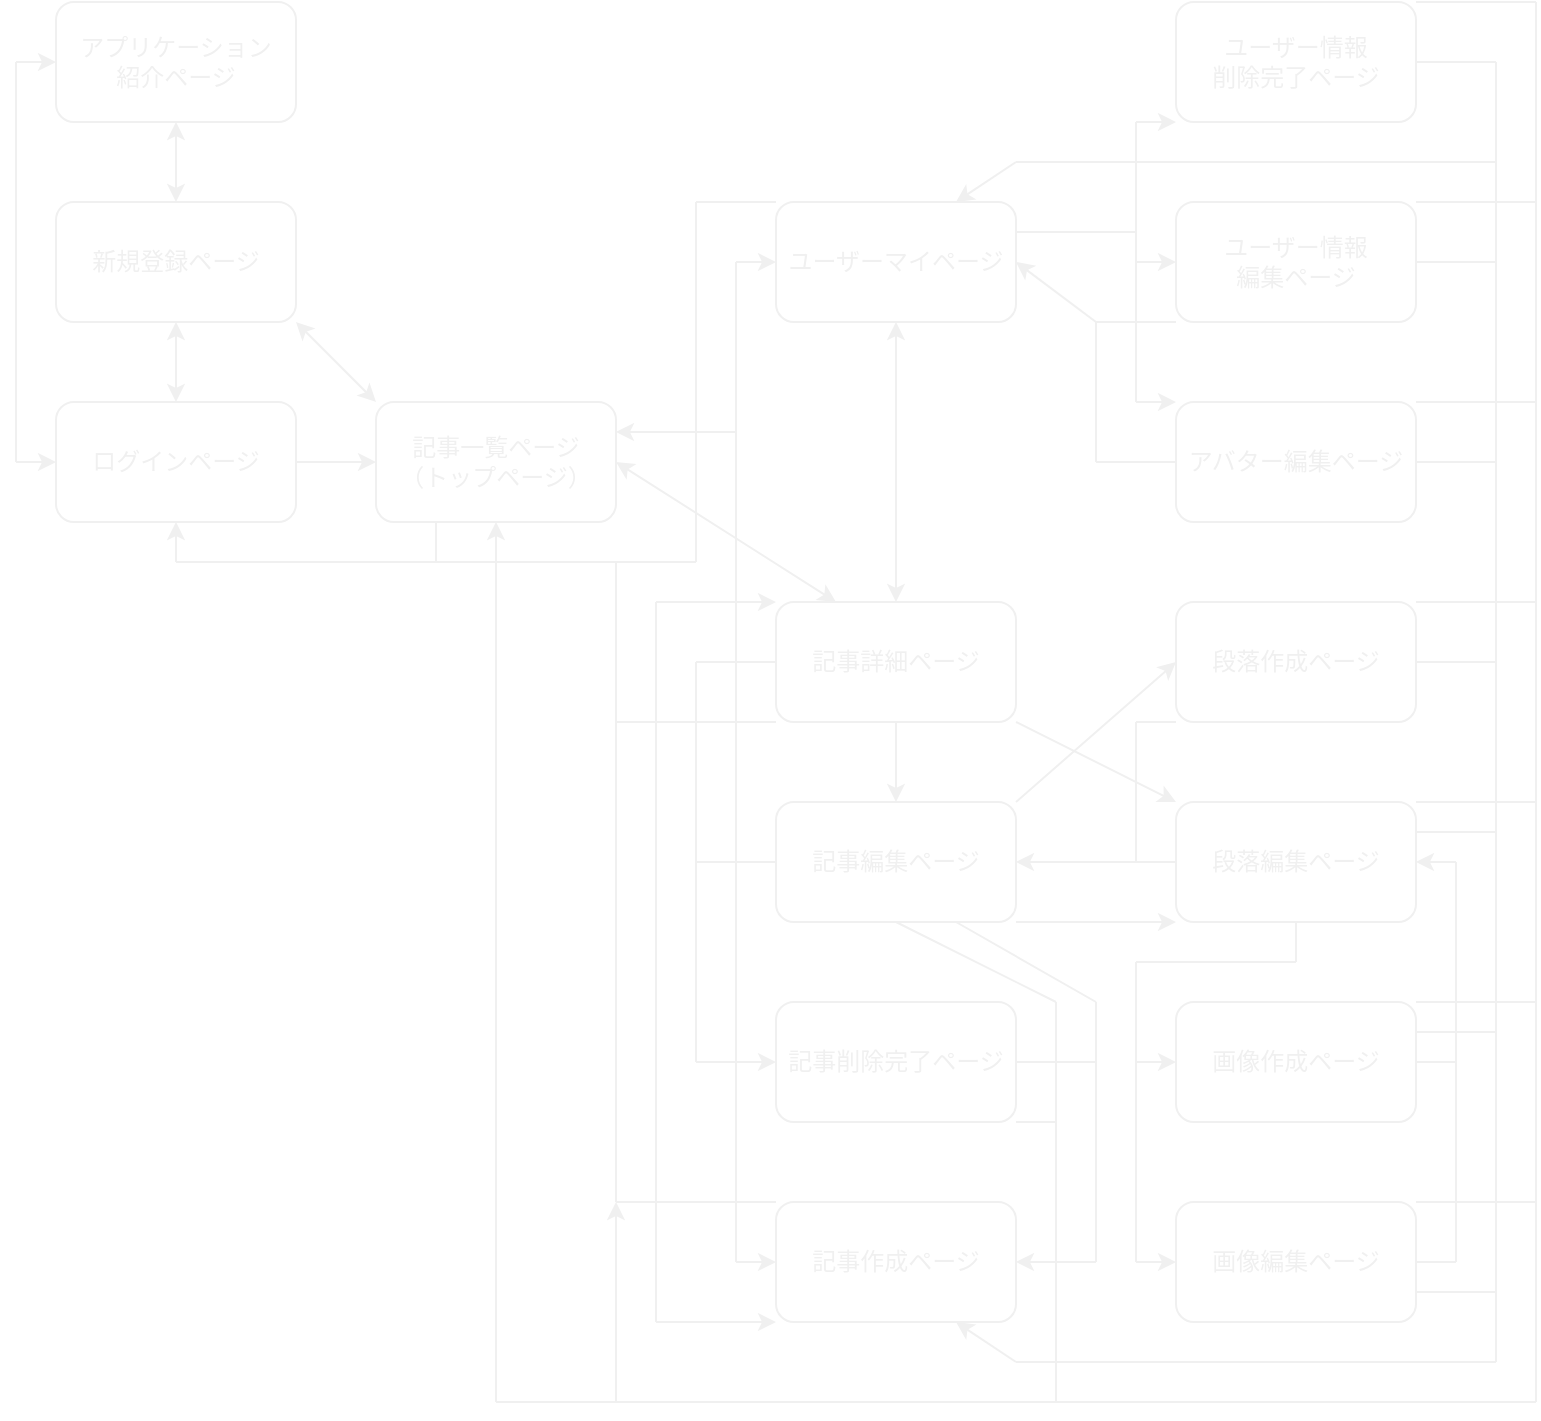 <mxfile>
    <diagram id="jWzT5kIlaQoX1pOMeJen" name="ページ1">
        <mxGraphModel dx="1187" dy="779" grid="1" gridSize="10" guides="1" tooltips="1" connect="1" arrows="1" fold="1" page="1" pageScale="1" pageWidth="827" pageHeight="1169" math="0" shadow="0">
            <root>
                <mxCell id="0"/>
                <mxCell id="1" parent="0"/>
                <mxCell id="112" style="edgeStyle=none;html=1;exitX=0.5;exitY=1;exitDx=0;exitDy=0;entryX=0.5;entryY=0;entryDx=0;entryDy=0;fontColor=#F0F0F0;startArrow=classic;startFill=1;fillColor=none;strokeColor=#F0F0F0;labelBackgroundColor=none;" parent="1" source="9" target="15" edge="1">
                    <mxGeometry relative="1" as="geometry"/>
                </mxCell>
                <mxCell id="144" style="edgeStyle=none;html=1;exitX=0;exitY=0.5;exitDx=0;exitDy=0;fontColor=#F0F0F0;startArrow=classic;startFill=1;endArrow=none;endFill=0;fillColor=none;strokeColor=#F0F0F0;labelBackgroundColor=none;" parent="1" source="9" edge="1">
                    <mxGeometry relative="1" as="geometry">
                        <mxPoint x="20" y="50" as="targetPoint"/>
                    </mxGeometry>
                </mxCell>
                <mxCell id="9" value="アプリケーション&lt;br&gt;紹介ページ" style="rounded=1;whiteSpace=wrap;html=1;labelBackgroundColor=none;fillColor=none;strokeColor=#F0F0F0;fontColor=#F0F0F0;" parent="1" vertex="1">
                    <mxGeometry x="40" y="20" width="120" height="60" as="geometry"/>
                </mxCell>
                <mxCell id="145" style="edgeStyle=none;html=1;exitX=1;exitY=0.5;exitDx=0;exitDy=0;entryX=0;entryY=0.5;entryDx=0;entryDy=0;fontColor=#F0F0F0;startArrow=none;startFill=0;endArrow=classic;endFill=1;fillColor=none;strokeColor=#F0F0F0;labelBackgroundColor=none;" parent="1" source="12" target="18" edge="1">
                    <mxGeometry relative="1" as="geometry"/>
                </mxCell>
                <mxCell id="240" style="edgeStyle=none;html=1;exitX=0.5;exitY=1;exitDx=0;exitDy=0;fontColor=#F0F0F0;startArrow=classic;startFill=1;endArrow=none;endFill=0;fillColor=none;strokeColor=#F0F0F0;labelBackgroundColor=none;" parent="1" source="12" edge="1">
                    <mxGeometry relative="1" as="geometry">
                        <mxPoint x="100" y="300" as="targetPoint"/>
                    </mxGeometry>
                </mxCell>
                <mxCell id="245" style="edgeStyle=none;html=1;exitX=0;exitY=0.5;exitDx=0;exitDy=0;fontColor=#F0F0F0;startArrow=classic;startFill=1;endArrow=none;endFill=0;fillColor=none;strokeColor=#F0F0F0;labelBackgroundColor=none;" parent="1" source="12" edge="1">
                    <mxGeometry relative="1" as="geometry">
                        <mxPoint x="20" y="250" as="targetPoint"/>
                    </mxGeometry>
                </mxCell>
                <mxCell id="12" value="ログインページ" style="rounded=1;whiteSpace=wrap;html=1;labelBackgroundColor=none;fillColor=none;strokeColor=#F0F0F0;fontColor=#F0F0F0;" parent="1" vertex="1">
                    <mxGeometry x="40" y="220" width="120" height="60" as="geometry"/>
                </mxCell>
                <mxCell id="113" style="edgeStyle=none;html=1;exitX=0.5;exitY=1;exitDx=0;exitDy=0;entryX=0.5;entryY=0;entryDx=0;entryDy=0;fontColor=#F0F0F0;startArrow=classic;startFill=1;fillColor=none;strokeColor=#F0F0F0;labelBackgroundColor=none;" parent="1" source="15" target="12" edge="1">
                    <mxGeometry relative="1" as="geometry"/>
                </mxCell>
                <mxCell id="146" style="edgeStyle=none;html=1;exitX=1;exitY=1;exitDx=0;exitDy=0;entryX=0;entryY=0;entryDx=0;entryDy=0;fontColor=#F0F0F0;startArrow=classic;startFill=1;endArrow=classic;endFill=1;fillColor=none;strokeColor=#F0F0F0;labelBackgroundColor=none;" parent="1" source="15" target="18" edge="1">
                    <mxGeometry relative="1" as="geometry"/>
                </mxCell>
                <mxCell id="15" value="新規登録ページ" style="rounded=1;whiteSpace=wrap;html=1;labelBackgroundColor=none;fillColor=none;strokeColor=#F0F0F0;fontColor=#F0F0F0;" parent="1" vertex="1">
                    <mxGeometry x="40" y="120" width="120" height="60" as="geometry"/>
                </mxCell>
                <mxCell id="152" style="edgeStyle=none;html=1;exitX=1;exitY=0.25;exitDx=0;exitDy=0;fontColor=#F0F0F0;startArrow=classic;startFill=1;endArrow=none;endFill=0;fillColor=none;strokeColor=#F0F0F0;labelBackgroundColor=none;" parent="1" source="18" edge="1">
                    <mxGeometry relative="1" as="geometry">
                        <mxPoint x="380" y="235" as="targetPoint"/>
                    </mxGeometry>
                </mxCell>
                <mxCell id="242" style="edgeStyle=none;html=1;exitX=0.25;exitY=1;exitDx=0;exitDy=0;fontColor=#F0F0F0;startArrow=none;startFill=0;endArrow=none;endFill=0;fillColor=none;strokeColor=#F0F0F0;labelBackgroundColor=none;" parent="1" source="18" edge="1">
                    <mxGeometry relative="1" as="geometry">
                        <mxPoint x="230" y="300" as="targetPoint"/>
                    </mxGeometry>
                </mxCell>
                <mxCell id="18" value="記事一覧ページ&lt;br&gt;（トップページ）" style="rounded=1;whiteSpace=wrap;html=1;labelBackgroundColor=none;fillColor=none;strokeColor=#F0F0F0;fontColor=#F0F0F0;" parent="1" vertex="1">
                    <mxGeometry x="200" y="220" width="120" height="60" as="geometry"/>
                </mxCell>
                <mxCell id="156" style="edgeStyle=none;html=1;exitX=0;exitY=0.5;exitDx=0;exitDy=0;fontColor=#F0F0F0;startArrow=classic;startFill=1;endArrow=none;endFill=0;fillColor=none;strokeColor=#F0F0F0;labelBackgroundColor=none;" parent="1" source="26" edge="1">
                    <mxGeometry relative="1" as="geometry">
                        <mxPoint x="380" y="150" as="targetPoint"/>
                    </mxGeometry>
                </mxCell>
                <mxCell id="165" style="edgeStyle=none;html=1;exitX=1;exitY=0.25;exitDx=0;exitDy=0;fontColor=#F0F0F0;startArrow=none;startFill=0;endArrow=none;endFill=0;fillColor=none;strokeColor=#F0F0F0;labelBackgroundColor=none;" parent="1" source="26" edge="1">
                    <mxGeometry relative="1" as="geometry">
                        <mxPoint x="580" y="135" as="targetPoint"/>
                    </mxGeometry>
                </mxCell>
                <mxCell id="169" style="edgeStyle=none;html=1;exitX=1;exitY=0.5;exitDx=0;exitDy=0;fontColor=#F0F0F0;startArrow=classic;startFill=1;endArrow=none;endFill=0;fillColor=none;strokeColor=#F0F0F0;labelBackgroundColor=none;" parent="1" source="26" edge="1">
                    <mxGeometry relative="1" as="geometry">
                        <mxPoint x="560" y="180" as="targetPoint"/>
                    </mxGeometry>
                </mxCell>
                <mxCell id="201" style="edgeStyle=none;html=1;exitX=0.5;exitY=1;exitDx=0;exitDy=0;entryX=0.5;entryY=0;entryDx=0;entryDy=0;fontColor=#F0F0F0;startArrow=classic;startFill=1;endArrow=classic;endFill=1;fillColor=none;strokeColor=#F0F0F0;labelBackgroundColor=none;" parent="1" source="26" target="33" edge="1">
                    <mxGeometry relative="1" as="geometry"/>
                </mxCell>
                <mxCell id="219" style="edgeStyle=none;html=1;exitX=0.75;exitY=0;exitDx=0;exitDy=0;fontColor=#F0F0F0;startArrow=classic;startFill=1;endArrow=none;endFill=0;fillColor=none;strokeColor=#F0F0F0;labelBackgroundColor=none;" parent="1" source="26" edge="1">
                    <mxGeometry relative="1" as="geometry">
                        <mxPoint x="520" y="100" as="targetPoint"/>
                    </mxGeometry>
                </mxCell>
                <mxCell id="239" style="edgeStyle=none;html=1;exitX=0;exitY=0;exitDx=0;exitDy=0;fontColor=#F0F0F0;startArrow=none;startFill=0;endArrow=none;endFill=0;fillColor=none;strokeColor=#F0F0F0;labelBackgroundColor=none;" parent="1" source="26" edge="1">
                    <mxGeometry relative="1" as="geometry">
                        <mxPoint x="360" y="120" as="targetPoint"/>
                    </mxGeometry>
                </mxCell>
                <mxCell id="26" value="ユーザーマイページ" style="rounded=1;whiteSpace=wrap;html=1;labelBackgroundColor=none;fillColor=none;strokeColor=#F0F0F0;fontColor=#F0F0F0;" parent="1" vertex="1">
                    <mxGeometry x="400" y="120" width="120" height="60" as="geometry"/>
                </mxCell>
                <mxCell id="134" style="edgeStyle=none;html=1;exitX=0.5;exitY=1;exitDx=0;exitDy=0;entryX=0.5;entryY=0;entryDx=0;entryDy=0;fontColor=#F0F0F0;startArrow=none;startFill=0;endArrow=classic;endFill=1;fillColor=none;strokeColor=#F0F0F0;labelBackgroundColor=none;" parent="1" source="33" target="49" edge="1">
                    <mxGeometry relative="1" as="geometry"/>
                </mxCell>
                <mxCell id="149" style="edgeStyle=none;html=1;exitX=0.25;exitY=0;exitDx=0;exitDy=0;fontColor=#F0F0F0;startArrow=classic;startFill=1;endArrow=classic;endFill=1;entryX=1;entryY=0.5;entryDx=0;entryDy=0;fillColor=none;strokeColor=#F0F0F0;labelBackgroundColor=none;" parent="1" source="33" target="18" edge="1">
                    <mxGeometry relative="1" as="geometry">
                        <mxPoint x="380" y="320" as="targetPoint"/>
                    </mxGeometry>
                </mxCell>
                <mxCell id="180" style="edgeStyle=none;html=1;exitX=0;exitY=0.5;exitDx=0;exitDy=0;fontColor=#F0F0F0;startArrow=none;startFill=0;endArrow=none;endFill=0;fillColor=none;strokeColor=#F0F0F0;labelBackgroundColor=none;" parent="1" source="33" edge="1">
                    <mxGeometry relative="1" as="geometry">
                        <mxPoint x="360" y="350" as="targetPoint"/>
                    </mxGeometry>
                </mxCell>
                <mxCell id="202" style="edgeStyle=none;html=1;exitX=0;exitY=0;exitDx=0;exitDy=0;fontColor=#F0F0F0;startArrow=classic;startFill=1;endArrow=none;endFill=0;fillColor=none;strokeColor=#F0F0F0;labelBackgroundColor=none;" parent="1" source="33" edge="1">
                    <mxGeometry relative="1" as="geometry">
                        <mxPoint x="340" y="320" as="targetPoint"/>
                    </mxGeometry>
                </mxCell>
                <mxCell id="204" style="edgeStyle=none;html=1;exitX=1;exitY=1;exitDx=0;exitDy=0;entryX=0;entryY=0;entryDx=0;entryDy=0;fontColor=#F0F0F0;startArrow=none;startFill=0;endArrow=classic;endFill=1;fillColor=none;strokeColor=#F0F0F0;labelBackgroundColor=none;" parent="1" source="33" target="77" edge="1">
                    <mxGeometry relative="1" as="geometry"/>
                </mxCell>
                <mxCell id="236" style="edgeStyle=none;html=1;exitX=0;exitY=1;exitDx=0;exitDy=0;fontColor=#F0F0F0;startArrow=none;startFill=0;endArrow=none;endFill=0;fillColor=none;strokeColor=#F0F0F0;labelBackgroundColor=none;" parent="1" source="33" edge="1">
                    <mxGeometry relative="1" as="geometry">
                        <mxPoint x="320" y="380" as="targetPoint"/>
                    </mxGeometry>
                </mxCell>
                <mxCell id="33" value="記事詳細ページ" style="rounded=1;whiteSpace=wrap;html=1;labelBackgroundColor=none;fillColor=none;strokeColor=#F0F0F0;fontColor=#F0F0F0;" parent="1" vertex="1">
                    <mxGeometry x="400" y="320" width="120" height="60" as="geometry"/>
                </mxCell>
                <mxCell id="185" style="edgeStyle=none;html=1;exitX=0;exitY=0.5;exitDx=0;exitDy=0;fontColor=#F0F0F0;startArrow=classic;startFill=1;endArrow=none;endFill=0;fillColor=none;strokeColor=#F0F0F0;labelBackgroundColor=none;" parent="1" source="38" edge="1">
                    <mxGeometry relative="1" as="geometry">
                        <mxPoint x="360" y="550" as="targetPoint"/>
                    </mxGeometry>
                </mxCell>
                <mxCell id="215" style="edgeStyle=none;html=1;exitX=1;exitY=0.5;exitDx=0;exitDy=0;fontColor=#F0F0F0;startArrow=none;startFill=0;endArrow=none;endFill=0;fillColor=none;strokeColor=#F0F0F0;labelBackgroundColor=none;" parent="1" source="38" edge="1">
                    <mxGeometry relative="1" as="geometry">
                        <mxPoint x="560" y="550" as="targetPoint"/>
                    </mxGeometry>
                </mxCell>
                <mxCell id="231" style="edgeStyle=none;html=1;exitX=1;exitY=1;exitDx=0;exitDy=0;fontColor=#F0F0F0;startArrow=none;startFill=0;endArrow=none;endFill=0;fillColor=none;strokeColor=#F0F0F0;labelBackgroundColor=none;" parent="1" source="38" edge="1">
                    <mxGeometry relative="1" as="geometry">
                        <mxPoint x="540" y="580" as="targetPoint"/>
                    </mxGeometry>
                </mxCell>
                <mxCell id="38" value="記事削除完了ページ" style="rounded=1;whiteSpace=wrap;html=1;labelBackgroundColor=none;fillColor=none;strokeColor=#F0F0F0;fontColor=#F0F0F0;" parent="1" vertex="1">
                    <mxGeometry x="400" y="520" width="120" height="60" as="geometry"/>
                </mxCell>
                <mxCell id="157" style="edgeStyle=none;html=1;exitX=0;exitY=0.5;exitDx=0;exitDy=0;fontColor=#F0F0F0;startArrow=classic;startFill=1;endArrow=none;endFill=0;fillColor=none;strokeColor=#F0F0F0;labelBackgroundColor=none;" parent="1" source="43" edge="1">
                    <mxGeometry relative="1" as="geometry">
                        <mxPoint x="380" y="650" as="targetPoint"/>
                    </mxGeometry>
                </mxCell>
                <mxCell id="198" style="edgeStyle=none;html=1;exitX=0;exitY=1;exitDx=0;exitDy=0;fontColor=#F0F0F0;startArrow=classic;startFill=1;endArrow=none;endFill=0;fillColor=none;strokeColor=#F0F0F0;labelBackgroundColor=none;" parent="1" source="43" edge="1">
                    <mxGeometry relative="1" as="geometry">
                        <mxPoint x="340" y="680" as="targetPoint"/>
                    </mxGeometry>
                </mxCell>
                <mxCell id="217" style="edgeStyle=none;html=1;exitX=0.75;exitY=1;exitDx=0;exitDy=0;fontColor=#F0F0F0;startArrow=classic;startFill=1;endArrow=none;endFill=0;fillColor=none;strokeColor=#F0F0F0;labelBackgroundColor=none;" parent="1" source="43" edge="1">
                    <mxGeometry relative="1" as="geometry">
                        <mxPoint x="520" y="700" as="targetPoint"/>
                    </mxGeometry>
                </mxCell>
                <mxCell id="234" style="edgeStyle=none;html=1;exitX=0;exitY=0;exitDx=0;exitDy=0;fontColor=#F0F0F0;startArrow=none;startFill=0;endArrow=none;endFill=0;fillColor=none;strokeColor=#F0F0F0;labelBackgroundColor=none;" parent="1" source="43" edge="1">
                    <mxGeometry relative="1" as="geometry">
                        <mxPoint x="320" y="620" as="targetPoint"/>
                    </mxGeometry>
                </mxCell>
                <mxCell id="246" style="edgeStyle=none;html=1;exitX=1;exitY=0.5;exitDx=0;exitDy=0;fontColor=#F0F0F0;startArrow=classic;startFill=1;endArrow=none;endFill=0;fillColor=none;strokeColor=#F0F0F0;labelBackgroundColor=none;" parent="1" source="43" edge="1">
                    <mxGeometry relative="1" as="geometry">
                        <mxPoint x="560" y="650" as="targetPoint"/>
                    </mxGeometry>
                </mxCell>
                <mxCell id="43" value="記事作成ページ" style="rounded=1;whiteSpace=wrap;html=1;labelBackgroundColor=none;fillColor=none;strokeColor=#F0F0F0;fontColor=#F0F0F0;" parent="1" vertex="1">
                    <mxGeometry x="400" y="620" width="120" height="60" as="geometry"/>
                </mxCell>
                <mxCell id="177" style="edgeStyle=none;html=1;exitX=1;exitY=0.5;exitDx=0;exitDy=0;fontColor=#F0F0F0;startArrow=classic;startFill=1;endArrow=none;endFill=0;fillColor=none;strokeColor=#F0F0F0;labelBackgroundColor=none;" parent="1" source="49" edge="1">
                    <mxGeometry relative="1" as="geometry">
                        <mxPoint x="580" y="450" as="targetPoint"/>
                    </mxGeometry>
                </mxCell>
                <mxCell id="178" style="edgeStyle=none;html=1;exitX=1;exitY=1;exitDx=0;exitDy=0;entryX=0;entryY=1;entryDx=0;entryDy=0;fontColor=#F0F0F0;startArrow=none;startFill=0;endArrow=classic;endFill=1;fillColor=none;strokeColor=#F0F0F0;labelBackgroundColor=none;" parent="1" source="49" target="77" edge="1">
                    <mxGeometry relative="1" as="geometry"/>
                </mxCell>
                <mxCell id="181" style="edgeStyle=none;html=1;exitX=0;exitY=0.5;exitDx=0;exitDy=0;fontColor=#F0F0F0;startArrow=none;startFill=0;endArrow=none;endFill=0;fillColor=none;strokeColor=#F0F0F0;labelBackgroundColor=none;" parent="1" source="49" edge="1">
                    <mxGeometry relative="1" as="geometry">
                        <mxPoint x="360" y="450" as="targetPoint"/>
                    </mxGeometry>
                </mxCell>
                <mxCell id="203" style="edgeStyle=none;html=1;exitX=1;exitY=0;exitDx=0;exitDy=0;entryX=0;entryY=0.5;entryDx=0;entryDy=0;fontColor=#F0F0F0;startArrow=none;startFill=0;endArrow=classic;endFill=1;fillColor=none;strokeColor=#F0F0F0;labelBackgroundColor=none;" parent="1" source="49" target="83" edge="1">
                    <mxGeometry relative="1" as="geometry"/>
                </mxCell>
                <mxCell id="214" style="edgeStyle=none;html=1;exitX=0.75;exitY=1;exitDx=0;exitDy=0;fontColor=#F0F0F0;startArrow=none;startFill=0;endArrow=none;endFill=0;fillColor=none;strokeColor=#F0F0F0;labelBackgroundColor=none;" parent="1" source="49" edge="1">
                    <mxGeometry relative="1" as="geometry">
                        <mxPoint x="560" y="520" as="targetPoint"/>
                    </mxGeometry>
                </mxCell>
                <mxCell id="230" style="edgeStyle=none;html=1;exitX=0.5;exitY=1;exitDx=0;exitDy=0;fontColor=#F0F0F0;startArrow=none;startFill=0;endArrow=none;endFill=0;fillColor=none;strokeColor=#F0F0F0;labelBackgroundColor=none;" parent="1" source="49" edge="1">
                    <mxGeometry relative="1" as="geometry">
                        <mxPoint x="540" y="520" as="targetPoint"/>
                    </mxGeometry>
                </mxCell>
                <mxCell id="49" value="記事編集ページ" style="rounded=1;whiteSpace=wrap;html=1;labelBackgroundColor=none;fillColor=none;strokeColor=#F0F0F0;fontColor=#F0F0F0;" parent="1" vertex="1">
                    <mxGeometry x="400" y="420" width="120" height="60" as="geometry"/>
                </mxCell>
                <mxCell id="159" style="edgeStyle=none;html=1;fontColor=#F0F0F0;startArrow=classic;startFill=1;endArrow=none;endFill=0;exitX=0;exitY=1;exitDx=0;exitDy=0;fillColor=none;strokeColor=#F0F0F0;labelBackgroundColor=none;" parent="1" source="58" edge="1">
                    <mxGeometry relative="1" as="geometry">
                        <mxPoint x="580" y="80" as="targetPoint"/>
                        <mxPoint x="600" y="110" as="sourcePoint"/>
                    </mxGeometry>
                </mxCell>
                <mxCell id="167" style="edgeStyle=none;html=1;exitX=0;exitY=1;exitDx=0;exitDy=0;fontColor=#F0F0F0;startArrow=none;startFill=0;endArrow=none;endFill=0;fillColor=none;strokeColor=#F0F0F0;labelBackgroundColor=none;" parent="1" source="53" edge="1">
                    <mxGeometry relative="1" as="geometry">
                        <mxPoint x="560" y="180" as="targetPoint"/>
                    </mxGeometry>
                </mxCell>
                <mxCell id="206" style="edgeStyle=none;html=1;exitX=1;exitY=0.5;exitDx=0;exitDy=0;fontColor=#F0F0F0;startArrow=none;startFill=0;endArrow=none;endFill=0;fillColor=none;strokeColor=#F0F0F0;labelBackgroundColor=none;" parent="1" source="53" edge="1">
                    <mxGeometry relative="1" as="geometry">
                        <mxPoint x="760" y="150" as="targetPoint"/>
                    </mxGeometry>
                </mxCell>
                <mxCell id="222" style="edgeStyle=none;html=1;exitX=1;exitY=0;exitDx=0;exitDy=0;fontColor=#F0F0F0;startArrow=none;startFill=0;endArrow=none;endFill=0;fillColor=none;strokeColor=#F0F0F0;labelBackgroundColor=none;" parent="1" source="53" edge="1">
                    <mxGeometry relative="1" as="geometry">
                        <mxPoint x="780" y="120" as="targetPoint"/>
                    </mxGeometry>
                </mxCell>
                <mxCell id="53" value="ユーザー情報&lt;br&gt;編集ページ" style="rounded=1;whiteSpace=wrap;html=1;labelBackgroundColor=none;fillColor=none;strokeColor=#F0F0F0;fontColor=#F0F0F0;" parent="1" vertex="1">
                    <mxGeometry x="600" y="120" width="120" height="60" as="geometry"/>
                </mxCell>
                <mxCell id="160" style="edgeStyle=none;html=1;fontColor=#F0F0F0;startArrow=classic;startFill=1;endArrow=none;endFill=0;exitX=0;exitY=0.5;exitDx=0;exitDy=0;fillColor=none;strokeColor=#F0F0F0;labelBackgroundColor=none;" parent="1" source="53" edge="1">
                    <mxGeometry relative="1" as="geometry">
                        <mxPoint x="600" y="200" as="sourcePoint"/>
                        <mxPoint x="580" y="150" as="targetPoint"/>
                    </mxGeometry>
                </mxCell>
                <mxCell id="205" style="edgeStyle=none;html=1;exitX=1;exitY=0.5;exitDx=0;exitDy=0;fontColor=#F0F0F0;startArrow=none;startFill=0;endArrow=none;endFill=0;fillColor=none;strokeColor=#F0F0F0;labelBackgroundColor=none;" parent="1" source="58" edge="1">
                    <mxGeometry relative="1" as="geometry">
                        <mxPoint x="760" y="50" as="targetPoint"/>
                    </mxGeometry>
                </mxCell>
                <mxCell id="221" style="edgeStyle=none;html=1;exitX=1;exitY=0;exitDx=0;exitDy=0;fontColor=#F0F0F0;startArrow=none;startFill=0;endArrow=none;endFill=0;fillColor=none;strokeColor=#F0F0F0;labelBackgroundColor=none;" parent="1" source="58" edge="1">
                    <mxGeometry relative="1" as="geometry">
                        <mxPoint x="780" y="20" as="targetPoint"/>
                    </mxGeometry>
                </mxCell>
                <mxCell id="58" value="ユーザー情報&lt;br&gt;削除完了ページ" style="rounded=1;whiteSpace=wrap;html=1;labelBackgroundColor=none;fillColor=none;strokeColor=#F0F0F0;fontColor=#F0F0F0;" parent="1" vertex="1">
                    <mxGeometry x="600" y="20" width="120" height="60" as="geometry"/>
                </mxCell>
                <mxCell id="161" style="edgeStyle=none;html=1;exitX=0;exitY=0;exitDx=0;exitDy=0;fontColor=#F0F0F0;startArrow=classic;startFill=1;endArrow=none;endFill=0;fillColor=none;strokeColor=#F0F0F0;labelBackgroundColor=none;" parent="1" source="59" edge="1">
                    <mxGeometry relative="1" as="geometry">
                        <mxPoint x="580" y="220" as="targetPoint"/>
                    </mxGeometry>
                </mxCell>
                <mxCell id="166" style="edgeStyle=none;html=1;exitX=0;exitY=0.5;exitDx=0;exitDy=0;fontColor=#F0F0F0;startArrow=none;startFill=0;endArrow=none;endFill=0;fillColor=none;strokeColor=#F0F0F0;labelBackgroundColor=none;" parent="1" source="59" edge="1">
                    <mxGeometry relative="1" as="geometry">
                        <mxPoint x="560" y="250" as="targetPoint"/>
                    </mxGeometry>
                </mxCell>
                <mxCell id="207" style="edgeStyle=none;html=1;exitX=1;exitY=0.5;exitDx=0;exitDy=0;fontColor=#F0F0F0;startArrow=none;startFill=0;endArrow=none;endFill=0;fillColor=none;strokeColor=#F0F0F0;labelBackgroundColor=none;" parent="1" source="59" edge="1">
                    <mxGeometry relative="1" as="geometry">
                        <mxPoint x="760" y="250" as="targetPoint"/>
                    </mxGeometry>
                </mxCell>
                <mxCell id="223" style="edgeStyle=none;html=1;exitX=1;exitY=0;exitDx=0;exitDy=0;fontColor=#F0F0F0;startArrow=none;startFill=0;endArrow=none;endFill=0;fillColor=none;strokeColor=#F0F0F0;labelBackgroundColor=none;" parent="1" source="59" edge="1">
                    <mxGeometry relative="1" as="geometry">
                        <mxPoint x="780" y="220" as="targetPoint"/>
                    </mxGeometry>
                </mxCell>
                <mxCell id="59" value="アバター編集ページ" style="rounded=1;whiteSpace=wrap;html=1;labelBackgroundColor=none;fillColor=none;strokeColor=#F0F0F0;fontColor=#F0F0F0;" parent="1" vertex="1">
                    <mxGeometry x="600" y="220" width="120" height="60" as="geometry"/>
                </mxCell>
                <mxCell id="176" style="edgeStyle=none;html=1;exitX=0;exitY=0.5;exitDx=0;exitDy=0;fontColor=#F0F0F0;startArrow=none;startFill=0;endArrow=none;endFill=0;fillColor=none;strokeColor=#F0F0F0;labelBackgroundColor=none;" parent="1" source="77" edge="1">
                    <mxGeometry relative="1" as="geometry">
                        <mxPoint x="580" y="450" as="targetPoint"/>
                    </mxGeometry>
                </mxCell>
                <mxCell id="190" style="edgeStyle=none;html=1;exitX=0.5;exitY=1;exitDx=0;exitDy=0;fontColor=#F0F0F0;startArrow=none;startFill=0;endArrow=none;endFill=0;fillColor=none;strokeColor=#F0F0F0;labelBackgroundColor=none;" parent="1" source="77" edge="1">
                    <mxGeometry relative="1" as="geometry">
                        <mxPoint x="660" y="500" as="targetPoint"/>
                    </mxGeometry>
                </mxCell>
                <mxCell id="194" style="edgeStyle=none;html=1;exitX=1;exitY=0.5;exitDx=0;exitDy=0;fontColor=#F0F0F0;startArrow=classic;startFill=1;endArrow=none;endFill=0;fillColor=none;strokeColor=#F0F0F0;labelBackgroundColor=none;" parent="1" source="77" edge="1">
                    <mxGeometry relative="1" as="geometry">
                        <mxPoint x="740" y="450" as="targetPoint"/>
                    </mxGeometry>
                </mxCell>
                <mxCell id="209" style="edgeStyle=none;html=1;exitX=1;exitY=0.25;exitDx=0;exitDy=0;fontColor=#F0F0F0;startArrow=none;startFill=0;endArrow=none;endFill=0;fillColor=none;strokeColor=#F0F0F0;labelBackgroundColor=none;" parent="1" source="77" edge="1">
                    <mxGeometry relative="1" as="geometry">
                        <mxPoint x="760" y="435" as="targetPoint"/>
                    </mxGeometry>
                </mxCell>
                <mxCell id="225" style="edgeStyle=none;html=1;exitX=1;exitY=0;exitDx=0;exitDy=0;fontColor=#F0F0F0;startArrow=none;startFill=0;endArrow=none;endFill=0;fillColor=none;strokeColor=#F0F0F0;labelBackgroundColor=none;" parent="1" source="77" edge="1">
                    <mxGeometry relative="1" as="geometry">
                        <mxPoint x="780" y="420" as="targetPoint"/>
                    </mxGeometry>
                </mxCell>
                <mxCell id="77" value="段落編集ページ" style="rounded=1;whiteSpace=wrap;html=1;labelBackgroundColor=none;fillColor=none;strokeColor=#F0F0F0;fontColor=#F0F0F0;" parent="1" vertex="1">
                    <mxGeometry x="600" y="420" width="120" height="60" as="geometry"/>
                </mxCell>
                <mxCell id="174" style="edgeStyle=none;html=1;exitX=0;exitY=1;exitDx=0;exitDy=0;fontColor=#F0F0F0;startArrow=none;startFill=0;endArrow=none;endFill=0;fillColor=none;strokeColor=#F0F0F0;labelBackgroundColor=none;" parent="1" source="83" edge="1">
                    <mxGeometry relative="1" as="geometry">
                        <mxPoint x="580" y="380" as="targetPoint"/>
                    </mxGeometry>
                </mxCell>
                <mxCell id="208" style="edgeStyle=none;html=1;exitX=1;exitY=0.5;exitDx=0;exitDy=0;fontColor=#F0F0F0;startArrow=none;startFill=0;endArrow=none;endFill=0;fillColor=none;strokeColor=#F0F0F0;labelBackgroundColor=none;" parent="1" source="83" edge="1">
                    <mxGeometry relative="1" as="geometry">
                        <mxPoint x="760" y="350" as="targetPoint"/>
                    </mxGeometry>
                </mxCell>
                <mxCell id="224" style="edgeStyle=none;html=1;exitX=1;exitY=0;exitDx=0;exitDy=0;fontColor=#F0F0F0;startArrow=none;startFill=0;endArrow=none;endFill=0;fillColor=none;strokeColor=#F0F0F0;labelBackgroundColor=none;" parent="1" source="83" edge="1">
                    <mxGeometry relative="1" as="geometry">
                        <mxPoint x="780" y="320" as="targetPoint"/>
                    </mxGeometry>
                </mxCell>
                <mxCell id="83" value="段落作成ページ" style="rounded=1;whiteSpace=wrap;html=1;fillColor=none;strokeColor=#F0F0F0;fontColor=#F0F0F0;labelBackgroundColor=none;" parent="1" vertex="1">
                    <mxGeometry x="600" y="320" width="120" height="60" as="geometry"/>
                </mxCell>
                <mxCell id="191" style="edgeStyle=none;html=1;exitX=0;exitY=0.5;exitDx=0;exitDy=0;fontColor=#F0F0F0;startArrow=classic;startFill=1;endArrow=none;endFill=0;fillColor=none;strokeColor=#F0F0F0;labelBackgroundColor=none;" parent="1" source="93" edge="1">
                    <mxGeometry relative="1" as="geometry">
                        <mxPoint x="580" y="550" as="targetPoint"/>
                    </mxGeometry>
                </mxCell>
                <mxCell id="195" style="edgeStyle=none;html=1;exitX=1;exitY=0.5;exitDx=0;exitDy=0;fontColor=#F0F0F0;startArrow=none;startFill=0;endArrow=none;endFill=0;fillColor=none;strokeColor=#F0F0F0;labelBackgroundColor=none;" parent="1" source="93" edge="1">
                    <mxGeometry relative="1" as="geometry">
                        <mxPoint x="740" y="550" as="targetPoint"/>
                    </mxGeometry>
                </mxCell>
                <mxCell id="210" style="edgeStyle=none;html=1;exitX=1;exitY=0.25;exitDx=0;exitDy=0;fontColor=#F0F0F0;startArrow=none;startFill=0;endArrow=none;endFill=0;fillColor=none;strokeColor=#F0F0F0;labelBackgroundColor=none;" parent="1" source="93" edge="1">
                    <mxGeometry relative="1" as="geometry">
                        <mxPoint x="760" y="535" as="targetPoint"/>
                    </mxGeometry>
                </mxCell>
                <mxCell id="226" style="edgeStyle=none;html=1;exitX=1;exitY=0;exitDx=0;exitDy=0;fontColor=#F0F0F0;startArrow=none;startFill=0;endArrow=none;endFill=0;fillColor=none;strokeColor=#F0F0F0;labelBackgroundColor=none;" parent="1" source="93" edge="1">
                    <mxGeometry relative="1" as="geometry">
                        <mxPoint x="780" y="520" as="targetPoint"/>
                    </mxGeometry>
                </mxCell>
                <mxCell id="93" value="画像作成ページ" style="rounded=1;whiteSpace=wrap;html=1;fillColor=none;strokeColor=#F0F0F0;fontColor=#F0F0F0;labelBackgroundColor=none;" parent="1" vertex="1">
                    <mxGeometry x="600" y="520" width="120" height="60" as="geometry"/>
                </mxCell>
                <mxCell id="192" style="edgeStyle=none;html=1;exitX=0;exitY=0.5;exitDx=0;exitDy=0;fontColor=#F0F0F0;startArrow=classic;startFill=1;endArrow=none;endFill=0;fillColor=none;strokeColor=#F0F0F0;labelBackgroundColor=none;" parent="1" source="97" edge="1">
                    <mxGeometry relative="1" as="geometry">
                        <mxPoint x="580" y="650" as="targetPoint"/>
                    </mxGeometry>
                </mxCell>
                <mxCell id="196" style="edgeStyle=none;html=1;exitX=1;exitY=0.5;exitDx=0;exitDy=0;fontColor=#F0F0F0;startArrow=none;startFill=0;endArrow=none;endFill=0;fillColor=none;strokeColor=#F0F0F0;labelBackgroundColor=none;" parent="1" source="97" edge="1">
                    <mxGeometry relative="1" as="geometry">
                        <mxPoint x="740" y="650" as="targetPoint"/>
                    </mxGeometry>
                </mxCell>
                <mxCell id="211" style="edgeStyle=none;html=1;exitX=1;exitY=0.75;exitDx=0;exitDy=0;fontColor=#F0F0F0;startArrow=none;startFill=0;endArrow=none;endFill=0;fillColor=none;strokeColor=#F0F0F0;labelBackgroundColor=none;" parent="1" source="97" edge="1">
                    <mxGeometry relative="1" as="geometry">
                        <mxPoint x="760" y="665" as="targetPoint"/>
                    </mxGeometry>
                </mxCell>
                <mxCell id="227" style="edgeStyle=none;html=1;exitX=1;exitY=0;exitDx=0;exitDy=0;fontColor=#F0F0F0;startArrow=none;startFill=0;endArrow=none;endFill=0;fillColor=none;strokeColor=#F0F0F0;labelBackgroundColor=none;" parent="1" source="97" edge="1">
                    <mxGeometry relative="1" as="geometry">
                        <mxPoint x="780" y="620" as="targetPoint"/>
                    </mxGeometry>
                </mxCell>
                <mxCell id="97" value="画像編集ページ" style="rounded=1;whiteSpace=wrap;html=1;fillColor=none;strokeColor=#F0F0F0;fontColor=#F0F0F0;labelBackgroundColor=none;" parent="1" vertex="1">
                    <mxGeometry x="600" y="620" width="120" height="60" as="geometry"/>
                </mxCell>
                <mxCell id="115" value="" style="endArrow=none;html=1;fontColor=#F0F0F0;fillColor=none;strokeColor=#F0F0F0;labelBackgroundColor=none;" parent="1" edge="1">
                    <mxGeometry width="50" height="50" relative="1" as="geometry">
                        <mxPoint x="20" y="250" as="sourcePoint"/>
                        <mxPoint x="20" y="50" as="targetPoint"/>
                    </mxGeometry>
                </mxCell>
                <mxCell id="155" value="" style="endArrow=none;html=1;fontColor=#F0F0F0;fillColor=none;strokeColor=#F0F0F0;labelBackgroundColor=none;" parent="1" edge="1">
                    <mxGeometry width="50" height="50" relative="1" as="geometry">
                        <mxPoint x="380" y="650" as="sourcePoint"/>
                        <mxPoint x="380" y="150" as="targetPoint"/>
                    </mxGeometry>
                </mxCell>
                <mxCell id="158" value="" style="endArrow=none;html=1;fontColor=#F0F0F0;fillColor=none;strokeColor=#F0F0F0;labelBackgroundColor=none;" parent="1" edge="1">
                    <mxGeometry width="50" height="50" relative="1" as="geometry">
                        <mxPoint x="580" y="220" as="sourcePoint"/>
                        <mxPoint x="580" y="80" as="targetPoint"/>
                    </mxGeometry>
                </mxCell>
                <mxCell id="163" value="" style="endArrow=none;html=1;fontColor=#F0F0F0;fillColor=none;strokeColor=#F0F0F0;labelBackgroundColor=none;" parent="1" edge="1">
                    <mxGeometry width="50" height="50" relative="1" as="geometry">
                        <mxPoint x="560" y="250" as="sourcePoint"/>
                        <mxPoint x="560" y="180" as="targetPoint"/>
                    </mxGeometry>
                </mxCell>
                <mxCell id="164" value="" style="endArrow=none;html=1;fontColor=#F0F0F0;fillColor=none;strokeColor=#F0F0F0;labelBackgroundColor=none;" parent="1" edge="1">
                    <mxGeometry width="50" height="50" relative="1" as="geometry">
                        <mxPoint x="760" y="700" as="sourcePoint"/>
                        <mxPoint x="760" y="50" as="targetPoint"/>
                    </mxGeometry>
                </mxCell>
                <mxCell id="173" value="" style="endArrow=none;html=1;fontColor=#F0F0F0;fillColor=none;strokeColor=#F0F0F0;labelBackgroundColor=none;" parent="1" edge="1">
                    <mxGeometry width="50" height="50" relative="1" as="geometry">
                        <mxPoint x="580" y="450" as="sourcePoint"/>
                        <mxPoint x="580" y="380" as="targetPoint"/>
                    </mxGeometry>
                </mxCell>
                <mxCell id="179" value="" style="endArrow=none;html=1;fontColor=#F0F0F0;fillColor=none;strokeColor=#F0F0F0;labelBackgroundColor=none;" parent="1" edge="1">
                    <mxGeometry width="50" height="50" relative="1" as="geometry">
                        <mxPoint x="360" y="550" as="sourcePoint"/>
                        <mxPoint x="360" y="350" as="targetPoint"/>
                    </mxGeometry>
                </mxCell>
                <mxCell id="188" value="" style="endArrow=none;html=1;fontColor=#F0F0F0;fillColor=none;strokeColor=#F0F0F0;labelBackgroundColor=none;" parent="1" edge="1">
                    <mxGeometry width="50" height="50" relative="1" as="geometry">
                        <mxPoint x="580" y="500" as="sourcePoint"/>
                        <mxPoint x="660" y="500" as="targetPoint"/>
                    </mxGeometry>
                </mxCell>
                <mxCell id="189" value="" style="endArrow=none;html=1;fontColor=#F0F0F0;fillColor=none;strokeColor=#F0F0F0;labelBackgroundColor=none;" parent="1" edge="1">
                    <mxGeometry width="50" height="50" relative="1" as="geometry">
                        <mxPoint x="580" y="650" as="sourcePoint"/>
                        <mxPoint x="580" y="500" as="targetPoint"/>
                    </mxGeometry>
                </mxCell>
                <mxCell id="193" value="" style="endArrow=none;html=1;fontColor=#F0F0F0;fillColor=none;strokeColor=#F0F0F0;labelBackgroundColor=none;" parent="1" edge="1">
                    <mxGeometry width="50" height="50" relative="1" as="geometry">
                        <mxPoint x="740" y="650" as="sourcePoint"/>
                        <mxPoint x="740" y="450" as="targetPoint"/>
                    </mxGeometry>
                </mxCell>
                <mxCell id="197" value="" style="endArrow=none;html=1;fontColor=#F0F0F0;fillColor=none;strokeColor=#F0F0F0;labelBackgroundColor=none;" parent="1" edge="1">
                    <mxGeometry width="50" height="50" relative="1" as="geometry">
                        <mxPoint x="340" y="680" as="sourcePoint"/>
                        <mxPoint x="340" y="320" as="targetPoint"/>
                    </mxGeometry>
                </mxCell>
                <mxCell id="212" value="" style="endArrow=none;html=1;fontColor=#F0F0F0;fillColor=none;strokeColor=#F0F0F0;labelBackgroundColor=none;" parent="1" edge="1">
                    <mxGeometry width="50" height="50" relative="1" as="geometry">
                        <mxPoint x="520" y="700" as="sourcePoint"/>
                        <mxPoint x="760" y="700" as="targetPoint"/>
                    </mxGeometry>
                </mxCell>
                <mxCell id="213" value="" style="endArrow=none;html=1;fontColor=#F0F0F0;fillColor=none;strokeColor=#F0F0F0;labelBackgroundColor=none;" parent="1" edge="1">
                    <mxGeometry width="50" height="50" relative="1" as="geometry">
                        <mxPoint x="560" y="650" as="sourcePoint"/>
                        <mxPoint x="560" y="520" as="targetPoint"/>
                    </mxGeometry>
                </mxCell>
                <mxCell id="218" value="" style="endArrow=none;html=1;fontColor=#F0F0F0;fillColor=none;strokeColor=#F0F0F0;labelBackgroundColor=none;" parent="1" edge="1">
                    <mxGeometry width="50" height="50" relative="1" as="geometry">
                        <mxPoint x="520" y="100" as="sourcePoint"/>
                        <mxPoint x="760" y="100" as="targetPoint"/>
                    </mxGeometry>
                </mxCell>
                <mxCell id="220" value="" style="endArrow=none;html=1;fontColor=#F0F0F0;fillColor=none;strokeColor=#F0F0F0;labelBackgroundColor=none;" parent="1" edge="1">
                    <mxGeometry width="50" height="50" relative="1" as="geometry">
                        <mxPoint x="780" y="720" as="sourcePoint"/>
                        <mxPoint x="780" y="20" as="targetPoint"/>
                    </mxGeometry>
                </mxCell>
                <mxCell id="228" value="" style="endArrow=none;html=1;fontColor=#F0F0F0;fillColor=none;strokeColor=#F0F0F0;labelBackgroundColor=none;" parent="1" edge="1">
                    <mxGeometry width="50" height="50" relative="1" as="geometry">
                        <mxPoint x="260" y="720" as="sourcePoint"/>
                        <mxPoint x="780" y="720" as="targetPoint"/>
                    </mxGeometry>
                </mxCell>
                <mxCell id="229" value="" style="endArrow=none;html=1;fontColor=#F0F0F0;fillColor=none;strokeColor=#F0F0F0;labelBackgroundColor=none;" parent="1" edge="1">
                    <mxGeometry width="50" height="50" relative="1" as="geometry">
                        <mxPoint x="540" y="720" as="sourcePoint"/>
                        <mxPoint x="540" y="520" as="targetPoint"/>
                    </mxGeometry>
                </mxCell>
                <mxCell id="233" value="" style="endArrow=none;html=1;fontColor=#F0F0F0;fillColor=none;strokeColor=#F0F0F0;labelBackgroundColor=none;" parent="1" edge="1">
                    <mxGeometry width="50" height="50" relative="1" as="geometry">
                        <mxPoint x="320" y="620" as="sourcePoint"/>
                        <mxPoint x="320" y="300" as="targetPoint"/>
                    </mxGeometry>
                </mxCell>
                <mxCell id="237" value="" style="endArrow=none;html=1;fontColor=#F0F0F0;fillColor=none;strokeColor=#F0F0F0;labelBackgroundColor=none;" parent="1" edge="1">
                    <mxGeometry width="50" height="50" relative="1" as="geometry">
                        <mxPoint x="100" y="300" as="sourcePoint"/>
                        <mxPoint x="360" y="300" as="targetPoint"/>
                    </mxGeometry>
                </mxCell>
                <mxCell id="238" value="" style="endArrow=none;html=1;fontColor=#F0F0F0;fillColor=none;strokeColor=#F0F0F0;labelBackgroundColor=none;" parent="1" edge="1">
                    <mxGeometry width="50" height="50" relative="1" as="geometry">
                        <mxPoint x="360" y="300" as="sourcePoint"/>
                        <mxPoint x="360" y="120" as="targetPoint"/>
                    </mxGeometry>
                </mxCell>
                <mxCell id="243" value="" style="endArrow=classic;html=1;fontColor=#F0F0F0;fillColor=none;strokeColor=#F0F0F0;labelBackgroundColor=none;" parent="1" edge="1">
                    <mxGeometry width="50" height="50" relative="1" as="geometry">
                        <mxPoint x="320" y="720" as="sourcePoint"/>
                        <mxPoint x="320" y="620" as="targetPoint"/>
                    </mxGeometry>
                </mxCell>
                <mxCell id="244" value="" style="endArrow=classic;html=1;fontColor=#F0F0F0;entryX=0.5;entryY=1;entryDx=0;entryDy=0;fillColor=none;strokeColor=#F0F0F0;labelBackgroundColor=none;" parent="1" target="18" edge="1">
                    <mxGeometry width="50" height="50" relative="1" as="geometry">
                        <mxPoint x="260" y="720" as="sourcePoint"/>
                        <mxPoint x="220" y="540" as="targetPoint"/>
                    </mxGeometry>
                </mxCell>
            </root>
        </mxGraphModel>
    </diagram>
</mxfile>